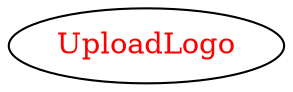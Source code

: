 digraph dependencyGraph {
 concentrate=true;
 ranksep="2.0";
 rankdir="LR"; 
 splines="ortho";
"UploadLogo" [fontcolor="red"];
}